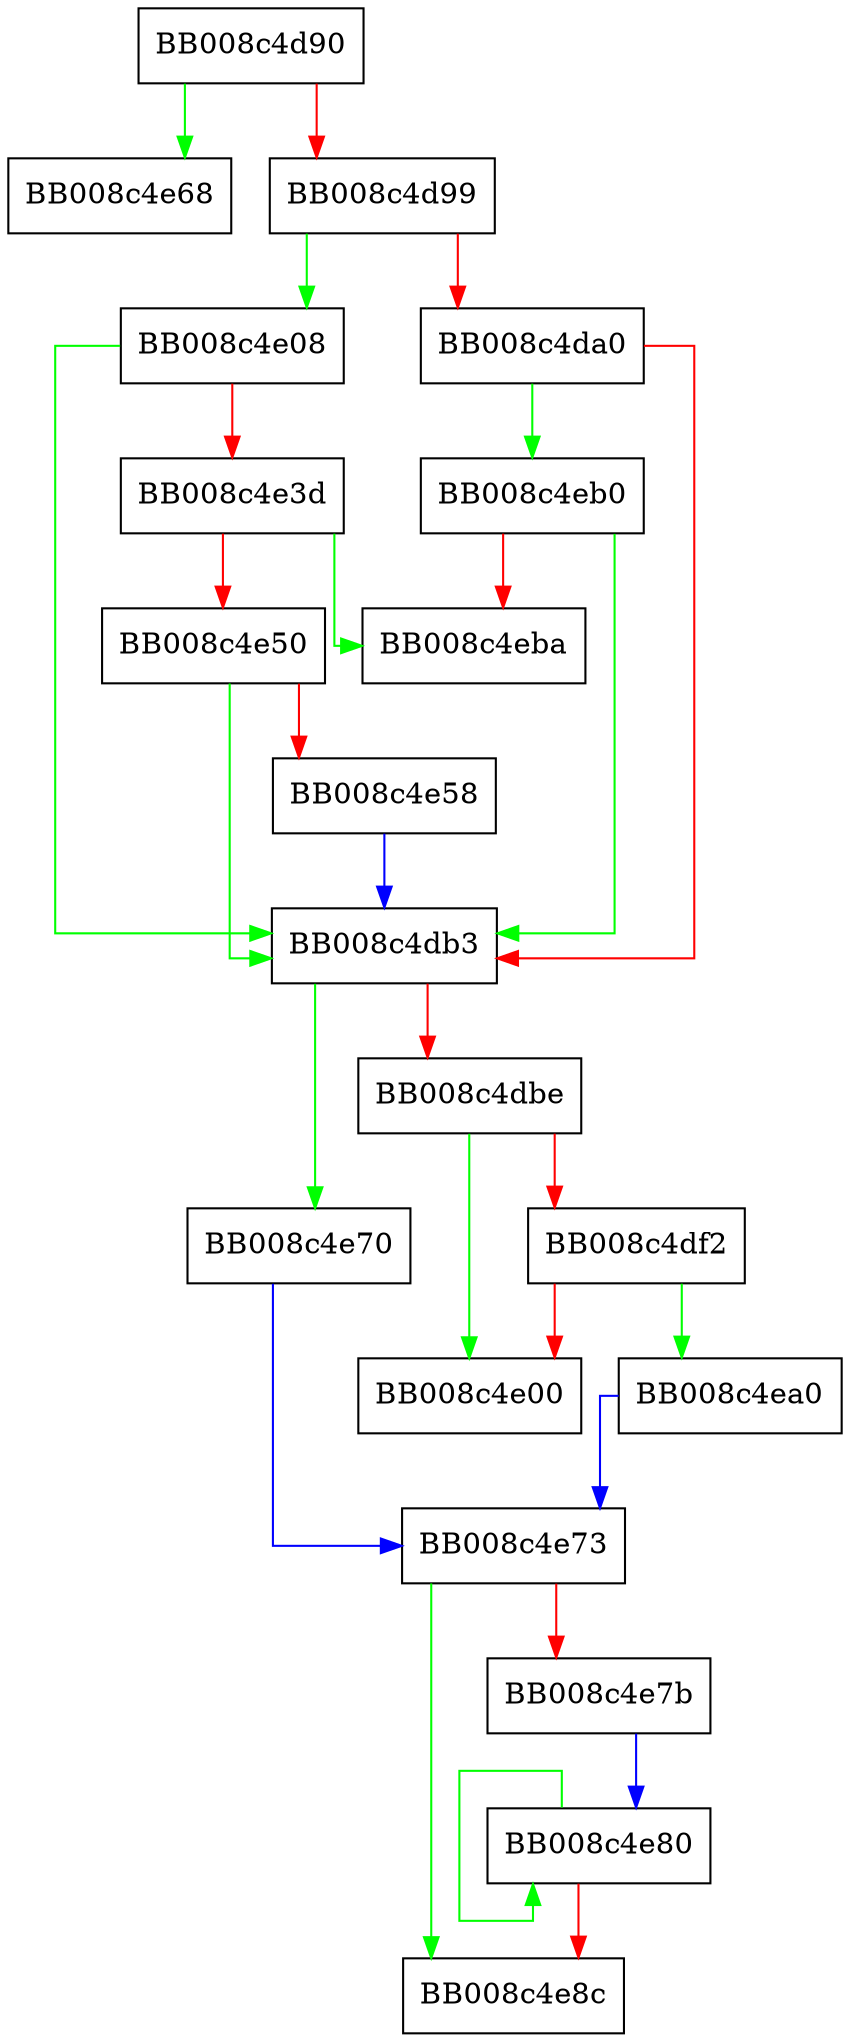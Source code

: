 digraph __strspn_sse42 {
  node [shape="box"];
  graph [splines=ortho];
  BB008c4d90 -> BB008c4e68 [color="green"];
  BB008c4d90 -> BB008c4d99 [color="red"];
  BB008c4d99 -> BB008c4e08 [color="green"];
  BB008c4d99 -> BB008c4da0 [color="red"];
  BB008c4da0 -> BB008c4eb0 [color="green"];
  BB008c4da0 -> BB008c4db3 [color="red"];
  BB008c4db3 -> BB008c4e70 [color="green"];
  BB008c4db3 -> BB008c4dbe [color="red"];
  BB008c4dbe -> BB008c4e00 [color="green"];
  BB008c4dbe -> BB008c4df2 [color="red"];
  BB008c4df2 -> BB008c4ea0 [color="green"];
  BB008c4df2 -> BB008c4e00 [color="red"];
  BB008c4e08 -> BB008c4db3 [color="green"];
  BB008c4e08 -> BB008c4e3d [color="red"];
  BB008c4e3d -> BB008c4eba [color="green"];
  BB008c4e3d -> BB008c4e50 [color="red"];
  BB008c4e50 -> BB008c4db3 [color="green"];
  BB008c4e50 -> BB008c4e58 [color="red"];
  BB008c4e58 -> BB008c4db3 [color="blue"];
  BB008c4e70 -> BB008c4e73 [color="blue"];
  BB008c4e73 -> BB008c4e8c [color="green"];
  BB008c4e73 -> BB008c4e7b [color="red"];
  BB008c4e7b -> BB008c4e80 [color="blue"];
  BB008c4e80 -> BB008c4e80 [color="green"];
  BB008c4e80 -> BB008c4e8c [color="red"];
  BB008c4ea0 -> BB008c4e73 [color="blue"];
  BB008c4eb0 -> BB008c4db3 [color="green"];
  BB008c4eb0 -> BB008c4eba [color="red"];
}